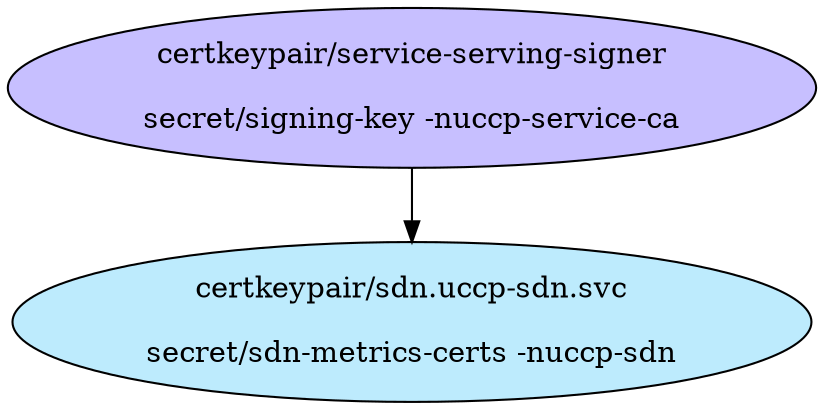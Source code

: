 digraph "Local Certificate" {
  // Node definitions.
  1 [
    label="certkeypair/service-serving-signer\n\nsecret/signing-key -nuccp-service-ca\n"
    style=filled
    fillcolor="#c7bfff"
  ];
  23 [
    label="certkeypair/sdn.uccp-sdn.svc\n\nsecret/sdn-metrics-certs -nuccp-sdn\n"
    style=filled
    fillcolor="#bdebfd"
  ];

  // Edge definitions.
  1 -> 23;
}